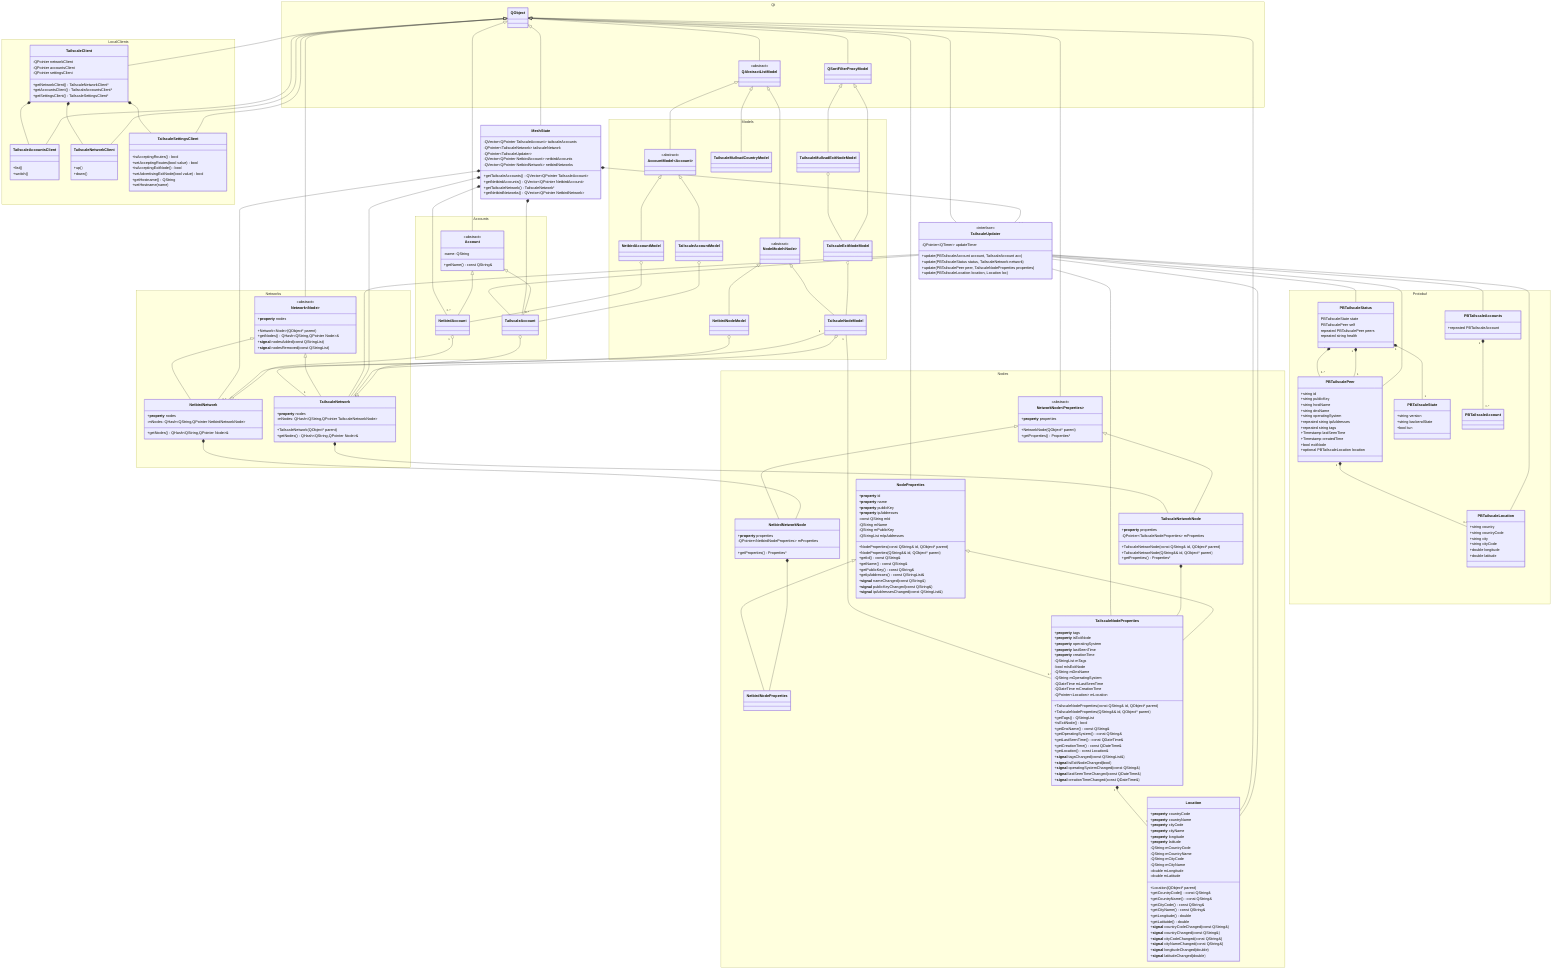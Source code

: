 classDiagram
    Account <|-- NetbirdAccount
    Account <|-- TailscaleAccount
    AccountModel~Account~ <|-- NetbirdAccountModel
    AccountModel~Account~ <|-- TailscaleAccountModel
    NetbirdAccount "1" o--o "0..1" NetbirdNetwork
    NetbirdAccountModel o-- NetbirdAccount
    NetbirdNetwork *-- NetbirdNetworkNode
    NetbirdNetworkNode *-- NetbirdNodeProperties
    NetbirdNodeModel o-- NetbirdNetwork
    NetworkNode~Properties~ <|-- NetbirdNetworkNode
    NetworkNode~Properties~ <|-- TailscaleNetworkNode
    NodeProperties <|-- NetbirdNodeProperties
    NodeProperties <|-- TailscaleNodeProperties
    QAbstractListModel <|-- AccountModel~Account~
    QAbstractListModel <|-- NodeModel~Node~
    QAbstractListModel <|-- TailscaleMullvadCountryModel
    QObject <|-- Account
    QObject <|-- MeshState
    QObject <|-- NetworkNode~Properties~
    QObject <|-- Network~Node~
    QObject <|-- NodeProperties
    QObject <|-- QAbstractListModel
    QObject <|-- QSortFilterProxyModel
    QObject <|-- TailscaleAccountsClient
    QObject <|-- TailscaleClient
    QObject <|-- TailscaleNetworkClient
    QObject <|-- TailscaleSettingsClient
    QSortFilterProxyModel <|-- TailscaleExitNodeModel
    QSortFilterProxyModel <|-- TailscaleMullvadExitNodeModel
    TailscaleAccount o--o TailscaleNetwork
    TailscaleAccountModel o-- TailscaleAccount
    TailscaleClient *-- TailscaleAccountsClient
    TailscaleClient *-- TailscaleNetworkClient
    TailscaleClient *-- TailscaleSettingsClient
    TailscaleExitNodeModel o-- TailscaleNodeModel
    TailscaleMullvadExitNodeModel o-- TailscaleExitNodeModel
    TailscaleNetwork *-- TailscaleNetworkNode
    TailscaleNetworkNode *-- TailscaleNodeProperties
    TailscaleNodeModel o-- TailscaleNetwork
    

    namespace Qt {
        class QObject {
        }
        class QAbstractListModel {
            <<abstract>>
        }
        class QSortFilterProxyModel {
        }
    }
    
    MeshState *-- "0..*" NetbirdAccount
    MeshState *-- "0..*" NetbirdNetwork
    MeshState *-- "0..*" TailscaleAccount
    MeshState *-- "0..1" TailscaleNetwork
    MeshState *-- "0..1" TailscaleUpdater
    class MeshState {
        -QVector~QPointer TailscaleAccount~ tailscaleAccounts
        -QPointer~TailscaleNetwork~ tailscaleNetwork
        -QPointer~TailscaleUpdater~
        -QVector~QPointer NetbirdAccount~ netbirdAccounts
        -QVector~QPointer NetbirdNetwork~ netbirdNetworks
        +getTailscaleAccounts() QVector~QPointer TailscaleAccount~
        +getNetbirdAccounts() QVector~QPointer NetbirdAccount~
        +getTailscaleNetwork() TailscaleNetwork&ast;
        +getNetbirdNetworks() QVector~QPointer NetbirdNetwork~
    }
    
    QObject <|-- TailscaleUpdater
    TailscaleUpdater -- TailscaleNetwork
    TailscaleUpdater -- TailscaleNodeProperties
    TailscaleUpdater -- Location
    TailscaleUpdater -- TailscaleAccount
    TailscaleUpdater -- PBTailscaleStatus
    TailscaleUpdater -- PBTailscalePeer
    TailscaleUpdater -- PBTailscaleLocation
    TailscaleUpdater -- PBTailscaleAccounts
    class TailscaleUpdater {
        <<interface>>
        -QPointer~QTimer~ updateTimer
        +update(PBTailscaleAccount account, TailscaleAccount acc)
        +update(PBTailscaleStatus status, TailscaleNetwork network)
        +update(PBTailscalePeer peer, TailscaleNodeProperties properties)
        +update(PBTailscaleLocation location, Location loc)
    }
    
    QObject <|-- Location
    TailscaleNodeProperties "1" *-- "1" Location
    namespace Nodes {
        class Location {
            +**property** countryCode
            +**property** countryName
            +**property** cityCode
            +**property** cityName
            +**property** longitude
            +**property** latitude
            -QString mCountryCode
            -QString mCountryName
            -QString mCityCode
            -QString mCityName
            -double mLongitude
            -double mLatitude
            +Location(QObject* parent)
            +getCountryCode() const QString&
            +getCountryName() const QString&
            +getCityCode() const QString&
            +getCityName() const QString&
            +getLongitude() double
            +getLatitutde() double
            +**signal** countryCodeChanged(const QString&)
            +**signal** countryChanged(const QString&)
            +**signal** cityCodeChanged(const QString&)
            +**signal** cityNameChanged(const QString&)
            +**signal** longitudeChanged(double)
            +**signal** latitudeChanged(double)
        }
        class NodeProperties {
            +**property** id
            +**property** name
            +**property** publicKey
            +**property** ipAddresses
            -const QString mId
            -QString mName
            -QString mPublicKey
            -QStringList mIpAddresses
            +NodeProperties(const QString& id, QObject&ast; parent)
            +NodeProperties(QString&& id, QObject&ast; parent)
            +getId() const QString&
            +getName() const QString&
            +getPublicKey() const QString&
            +getIpAddresses() const QStringList&
            +**signal** nameChanged(const QString&)
            +**signal** publicKeyChanged(const QString&)
            +**signal** ipAddressesChanged(const QStringList&)
        }
        class TailscaleNodeProperties {
            +**property** tags
            +**property** isExitNode
            +**property** operatingSystem
            +**property** lastSeenTime
            +**property** creationTime
            -QStringList mTags
            -bool mIsExitNode
            -QString mDnsName
            -QString mOperatingSystem
            -QDateTime mLastSeenTime
            -QDateTime mCreationTime
            -QPointer~Location~ mLocation
            +TailscaleNodeProperties(const QString& id, QObject&ast; parent)
            +TailscaleNodeProperties(QString&& id, QObject&ast; parent)
            +getTags() QStringList
            +isExitNode() bool
            +getDnsName() const QString&
            +getOperatingSystem() const QString&
            +getLastSeenTime() const QDateTime&
            +getCreationTime() const QDateTime&
            +getLocation() const Location&
            +**signal** tagsChanged(const QStringList&)
            +**signal** isExitNodeChanged(bool)
            +**signal** operatingSystemChanged(const QString&)
            +**signal** lastSeenTimeChanged(const QDateTime&)
            +**signal** creationTimeChanged(const QDateTime&)
        }
        class NetbirdNodeProperties~Properties~ {
        }
        class NetworkNode {
            <<abstract>>
            +**property** properties
            +NetworkNode(QObject* parent)
            +getProperties() Properties&ast;
        }
        class TailscaleNetworkNode {
            +**property** properties
            -QPointer~TailscaleNodeProperties~ mProperties
            +TailscaleNetworNode(const QString& id, QObject* parent)
            +TailscaleNetworNode(QString&& id, QObject* parent)
            +getProperties() Properties&ast;
        }
        class NetbirdNetworkNode {
            +**property** properties
            -QPointer~NetbirdNodeProperties~ mProperties
            +getProperties() Properties&ast;
        }
    }

    Network~Node~ <|-- NetbirdNetwork
    Network~Node~ <|-- TailscaleNetwork
    namespace Networks {
        class Network~Node~  {
            <<abstract>>
            +**property** nodes
            +Network~Node~(QObject* parent)
            +getNodes() QHash~QString,QPointer Node~&
            +**signal** nodesAdded(const QStringList)
            +**signal** nodesRemoved(const QStringList)
        }
        class TailscaleNetwork {
            +**property** nodes
            +TailscaleNetwork(QObject* parent)
            -mNodes: QHash~QString,QPointer TailscaleNetworkNode~
            +getNodes() QHash~QString,QPointer Node~&
        }
        class NetbirdNetwork {
            +**property** nodes
            -mNodes: QHash~QString,QPointer NetbirdNetworkNode~
            +getNodes() QHash~QString,QPointer Node~&
        }
    }

    namespace Accounts {
        class Account {
            <<abstract>>
            -name: QString
            +getName() const QString&
        }
        class TailscaleAccount {
        }
        class NetbirdAccount {
        }
    }
        
    namespace LocalClients {
        class TailscaleClient {
            -QPointer<TailscaleNetworkClient> networkClient
            -QPointer<TailscaleAccountsClient> accountsClient
            -QPointer<TailscaleSettingsClient> settingsClient
            +getNetworkClient() TailscaleNetworkClient&ast;
            +getAccountsClient() TailscaleAccountsClient&ast;
            +getSettingsClient() TailscaleSettingsClient&ast;
        }
        class TailscaleNetworkClient {
            +up()
            +down()
        }
        class TailscaleAccountsClient {
            +list()
            +switch()
        }
        class TailscaleSettingsClient {
            +isAcceptingRoutes() bool
            +setAcceptingRoutes(bool value) bool
            +isAcceptingExitNode() bool
            +setAdvertisingExitNode(bool value) bool
            +getHostname() QString
            +setHostname(name)
        }
    }

    NodeModel~Node~ <|-- NetbirdNodeModel
    NodeModel~Node~ <|-- TailscaleNodeModel
    TailscaleNodeModel "1" -- "1" TailscaleNetwork
    TailscaleNodeModel "1" -- "1..*" TailscaleNodeProperties
    namespace Models {
        class NodeModel~Node~ {
            <<abstract>>
        }
        class TailscaleNodeModel {
        }
        class NetbirdNodeModel {
        }
        class TailscaleExitNodeModel {
        }
        class TailscaleMullvadExitNodeModel {
        }
        class AccountModel~Account~ {
            <<abstract>>
        }
        class TailscaleAccountModel {
        }
        class NetbirdAccountModel {
        }
        class TailscaleMullvadCountryModel {
        }
    }
    
    PBTailscaleStatus "1" *-- "1" PBTailscalePeer
    PBTailscaleStatus "1" *-- "0..*" PBTailscalePeer
    PBTailscaleStatus "1" *-- "1" PBTailscaleState
    PBTailscalePeer "1" *-- "0..1" PBTailscaleLocation
    PBTailscaleAccounts "1" *-- "0..*" PBTailscaleAccount
    namespace Protobuf {
        class PBTailscaleStatus {
            PBTailscaleState state
            PBTailscalePeer self
            repeated PBTailscalePeer peers
            repeated string health
        }
        class PBTailscalePeer {
            +string id
            +string publicKey
            +string hostName
            +string dnsName
            +string operatingSystem
            +repeated string ipAddresses
            +repeated string tags
            +Timestamp lastSeenTime
            +Timestamp createdTime
            +bool exitNode
            +optional PBTailscaleLocation location
        }
        class PBTailscaleLocation {
            +string country
            +string countryCode
            +string city
            +string cityCode
            +double longitude
            +double latitude
        }
        class PBTailscaleState {
            +string version
            +string backendState
            +bool tun
        }
        class PBTailscaleAccounts {
            +repeated PBTailscaleAccount
        }
        class PBTailscaleAccount {
        }
    }